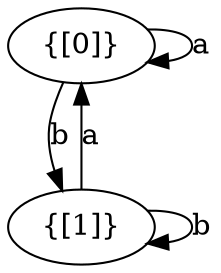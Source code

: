 # State shallow history of depth 1 for test1.dot
digraph G {
 0 -> 0 [label="a"];
 0 -> 1 [label="b"];
 1 -> 0 [label="a"];
 1 -> 1 [label="b"];
 0 [label="{[0]}"];
 1 [label="{[1]}"];
}